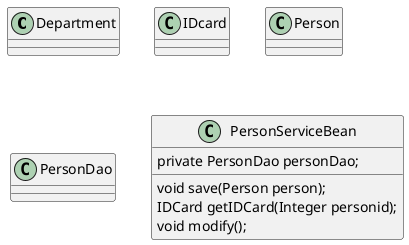 @startuml
'https://plantuml.com/class-diagram

class Department{}
class IDcard{}
class Person{}
class PersonDao{}
class PersonServiceBean{
    private PersonDao personDao;
    void save(Person person);
    IDCard getIDCard(Integer personid);
    void modify();
}


@enduml